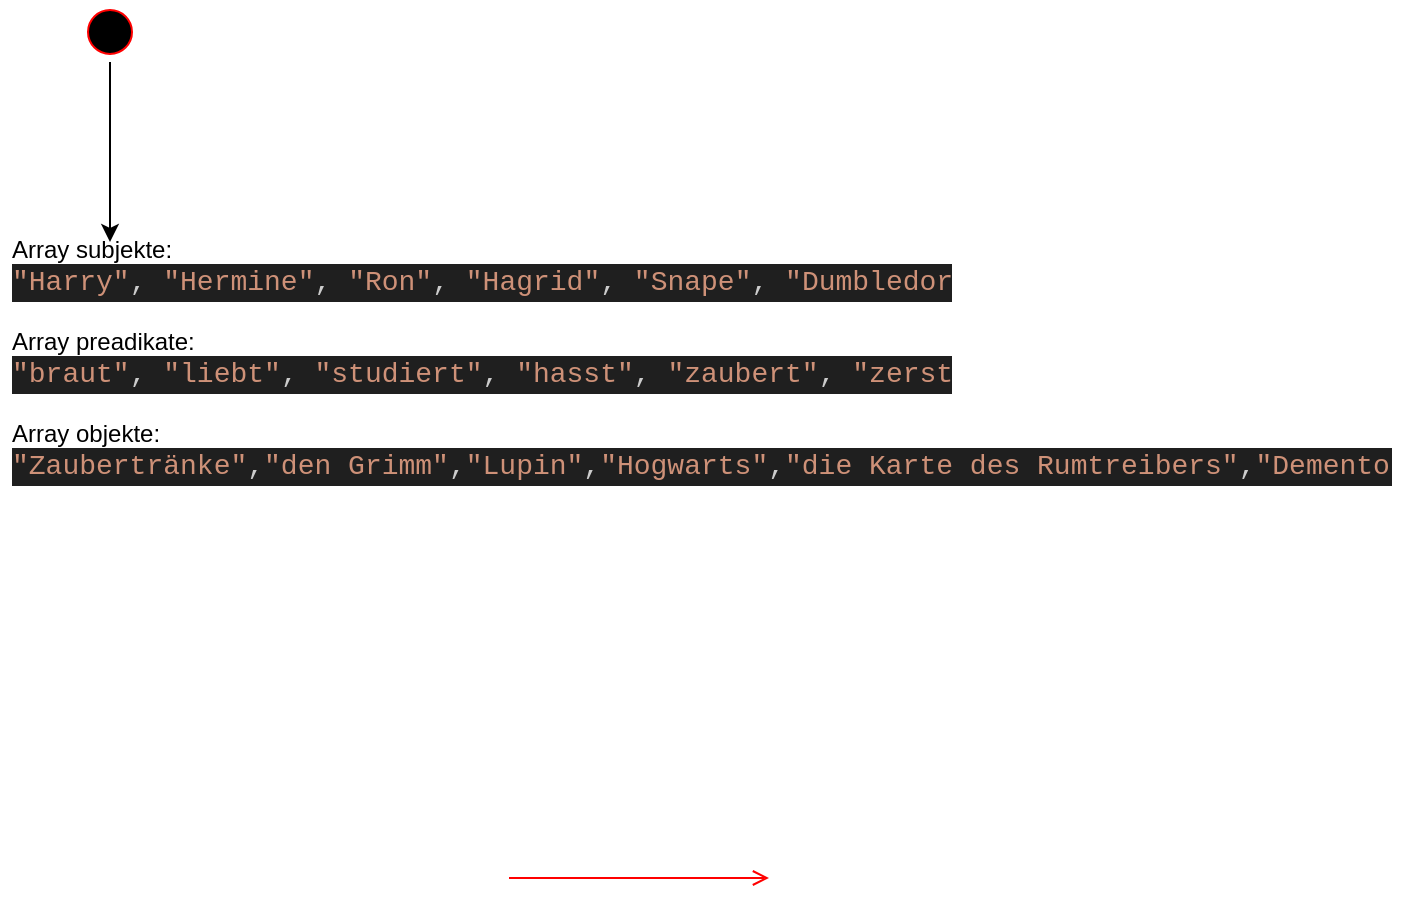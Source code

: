 <mxfile version="24.2.1" type="github">
  <diagram name="Page-1" id="e7e014a7-5840-1c2e-5031-d8a46d1fe8dd">
    <mxGraphModel dx="1434" dy="774" grid="1" gridSize="10" guides="1" tooltips="1" connect="1" arrows="1" fold="1" page="1" pageScale="1" pageWidth="1169" pageHeight="826" background="none" math="0" shadow="0">
      <root>
        <mxCell id="0" />
        <mxCell id="1" parent="0" />
        <mxCell id="20" value="" style="endArrow=open;strokeColor=#FF0000;endFill=1;rounded=0" parent="1" edge="1">
          <mxGeometry relative="1" as="geometry">
            <mxPoint x="464.5" y="478" as="targetPoint" />
            <mxPoint x="334.5" y="478" as="sourcePoint" />
          </mxGeometry>
        </mxCell>
        <mxCell id="J_j2eB8xE7prBiSurx3c-25" style="edgeStyle=orthogonalEdgeStyle;rounded=0;orthogonalLoop=1;jettySize=auto;html=1;" edge="1" parent="1" source="J_j2eB8xE7prBiSurx3c-22">
          <mxGeometry relative="1" as="geometry">
            <mxPoint x="135" y="160" as="targetPoint" />
          </mxGeometry>
        </mxCell>
        <mxCell id="J_j2eB8xE7prBiSurx3c-22" value="" style="ellipse;html=1;shape=startState;fillColor=#000000;strokeColor=#ff0000;" vertex="1" parent="1">
          <mxGeometry x="120" y="40" width="30" height="30" as="geometry" />
        </mxCell>
        <mxCell id="J_j2eB8xE7prBiSurx3c-26" value="Array subjekte:&lt;br&gt;&lt;div data-darkreader-inline-bgcolor=&quot;&quot; data-darkreader-inline-color=&quot;&quot; style=&quot;color: rgb(204, 204, 204); background-color: rgb(31, 31, 31); font-family: Consolas, &amp;quot;Courier New&amp;quot;, monospace; font-weight: normal; font-size: 14px; line-height: 19px; white-space: pre; --darkreader-inline-color: #c8c3bc; --darkreader-inline-bgcolor: #17191a;&quot;&gt;&lt;div&gt;&lt;span data-darkreader-inline-color=&quot;&quot; style=&quot;color: rgb(206, 145, 120); --darkreader-inline-color: #cf947b;&quot;&gt;&quot;Harry&quot;&lt;/span&gt;&lt;span data-darkreader-inline-color=&quot;&quot; style=&quot;color: rgb(204, 204, 204); --darkreader-inline-color: #c8c3bc;&quot;&gt;, &lt;/span&gt;&lt;span data-darkreader-inline-color=&quot;&quot; style=&quot;color: rgb(206, 145, 120); --darkreader-inline-color: #cf947b;&quot;&gt;&quot;Hermine&quot;&lt;/span&gt;&lt;span data-darkreader-inline-color=&quot;&quot; style=&quot;color: rgb(204, 204, 204); --darkreader-inline-color: #c8c3bc;&quot;&gt;, &lt;/span&gt;&lt;span data-darkreader-inline-color=&quot;&quot; style=&quot;color: rgb(206, 145, 120); --darkreader-inline-color: #cf947b;&quot;&gt;&quot;Ron&quot;&lt;/span&gt;&lt;span data-darkreader-inline-color=&quot;&quot; style=&quot;color: rgb(204, 204, 204); --darkreader-inline-color: #c8c3bc;&quot;&gt;, &lt;/span&gt;&lt;span data-darkreader-inline-color=&quot;&quot; style=&quot;color: rgb(206, 145, 120); --darkreader-inline-color: #cf947b;&quot;&gt;&quot;Hagrid&quot;&lt;/span&gt;&lt;span data-darkreader-inline-color=&quot;&quot; style=&quot;color: rgb(204, 204, 204); --darkreader-inline-color: #c8c3bc;&quot;&gt;, &lt;/span&gt;&lt;span data-darkreader-inline-color=&quot;&quot; style=&quot;color: rgb(206, 145, 120); --darkreader-inline-color: #cf947b;&quot;&gt;&quot;Snape&quot;&lt;/span&gt;&lt;span data-darkreader-inline-color=&quot;&quot; style=&quot;color: rgb(204, 204, 204); --darkreader-inline-color: #c8c3bc;&quot;&gt;, &lt;/span&gt;&lt;span data-darkreader-inline-color=&quot;&quot; style=&quot;color: rgb(206, 145, 120); --darkreader-inline-color: #cf947b;&quot;&gt;&quot;Dumbledore&quot;&lt;/span&gt;&lt;/div&gt;&lt;/div&gt;" style="text;strokeColor=none;fillColor=none;align=left;verticalAlign=top;spacingLeft=4;spacingRight=4;overflow=hidden;rotatable=0;points=[[0,0.5],[1,0.5]];portConstraint=eastwest;whiteSpace=wrap;html=1;" vertex="1" parent="1">
          <mxGeometry x="80" y="150" width="480" height="46" as="geometry" />
        </mxCell>
        <mxCell id="J_j2eB8xE7prBiSurx3c-27" value="Array preadikate:&lt;br&gt;&lt;div data-darkreader-inline-bgcolor=&quot;&quot; data-darkreader-inline-color=&quot;&quot; style=&quot;color: rgb(204, 204, 204); background-color: rgb(31, 31, 31); font-family: Consolas, &amp;quot;Courier New&amp;quot;, monospace; font-weight: normal; font-size: 14px; line-height: 19px; white-space: pre; --darkreader-inline-color: #c8c3bc; --darkreader-inline-bgcolor: #17191a;&quot;&gt;&lt;div&gt;&lt;div data-darkreader-inline-bgcolor=&quot;&quot; data-darkreader-inline-color=&quot;&quot; style=&quot;color: rgb(204, 204, 204); background-color: rgb(31, 31, 31); font-family: Consolas, &amp;quot;Courier New&amp;quot;, monospace; font-weight: normal; font-size: 14px; line-height: 19px; white-space: pre; --darkreader-inline-color: #c8c3bc; --darkreader-inline-bgcolor: #17191a;&quot;&gt;&lt;div&gt;&lt;span data-darkreader-inline-color=&quot;&quot; style=&quot;color: rgb(206, 145, 120); --darkreader-inline-color: #cf947b;&quot;&gt;&quot;braut&quot;&lt;/span&gt;&lt;span data-darkreader-inline-color=&quot;&quot; style=&quot;color: rgb(204, 204, 204); --darkreader-inline-color: #c8c3bc;&quot;&gt;, &lt;/span&gt;&lt;span data-darkreader-inline-color=&quot;&quot; style=&quot;color: rgb(206, 145, 120); --darkreader-inline-color: #cf947b;&quot;&gt;&quot;liebt&quot;&lt;/span&gt;&lt;span data-darkreader-inline-color=&quot;&quot; style=&quot;color: rgb(204, 204, 204); --darkreader-inline-color: #c8c3bc;&quot;&gt;, &lt;/span&gt;&lt;span data-darkreader-inline-color=&quot;&quot; style=&quot;color: rgb(206, 145, 120); --darkreader-inline-color: #cf947b;&quot;&gt;&quot;studiert&quot;&lt;/span&gt;&lt;span data-darkreader-inline-color=&quot;&quot; style=&quot;color: rgb(204, 204, 204); --darkreader-inline-color: #c8c3bc;&quot;&gt;, &lt;/span&gt;&lt;span data-darkreader-inline-color=&quot;&quot; style=&quot;color: rgb(206, 145, 120); --darkreader-inline-color: #cf947b;&quot;&gt;&quot;hasst&quot;&lt;/span&gt;&lt;span data-darkreader-inline-color=&quot;&quot; style=&quot;color: rgb(204, 204, 204); --darkreader-inline-color: #c8c3bc;&quot;&gt;, &lt;/span&gt;&lt;span data-darkreader-inline-color=&quot;&quot; style=&quot;color: rgb(206, 145, 120); --darkreader-inline-color: #cf947b;&quot;&gt;&quot;zaubert&quot;&lt;/span&gt;&lt;span data-darkreader-inline-color=&quot;&quot; style=&quot;color: rgb(204, 204, 204); --darkreader-inline-color: #c8c3bc;&quot;&gt;, &lt;/span&gt;&lt;span data-darkreader-inline-color=&quot;&quot; style=&quot;color: rgb(206, 145, 120); --darkreader-inline-color: #cf947b;&quot;&gt;&quot;zerstört&quot;&lt;/span&gt;&lt;/div&gt;&lt;/div&gt;&lt;/div&gt;&lt;/div&gt;" style="text;strokeColor=none;fillColor=none;align=left;verticalAlign=top;spacingLeft=4;spacingRight=4;overflow=hidden;rotatable=0;points=[[0,0.5],[1,0.5]];portConstraint=eastwest;whiteSpace=wrap;html=1;" vertex="1" parent="1">
          <mxGeometry x="80" y="196" width="480" height="46" as="geometry" />
        </mxCell>
        <mxCell id="J_j2eB8xE7prBiSurx3c-29" value="Array objekte:&lt;br&gt;&lt;div data-darkreader-inline-bgcolor=&quot;&quot; data-darkreader-inline-color=&quot;&quot; style=&quot;color: rgb(204, 204, 204); background-color: rgb(31, 31, 31); font-family: Consolas, &amp;quot;Courier New&amp;quot;, monospace; font-weight: normal; font-size: 14px; line-height: 19px; white-space: pre; --darkreader-inline-color: #c8c3bc; --darkreader-inline-bgcolor: #17191a;&quot;&gt;&lt;div&gt;&lt;div data-darkreader-inline-bgcolor=&quot;&quot; data-darkreader-inline-color=&quot;&quot; style=&quot;color: rgb(204, 204, 204); background-color: rgb(31, 31, 31); font-family: Consolas, &amp;quot;Courier New&amp;quot;, monospace; font-weight: normal; font-size: 14px; line-height: 19px; white-space: pre; --darkreader-inline-color: #c8c3bc; --darkreader-inline-bgcolor: #17191a;&quot;&gt;&lt;div&gt;&lt;div data-darkreader-inline-bgcolor=&quot;&quot; data-darkreader-inline-color=&quot;&quot; style=&quot;color: rgb(204, 204, 204); background-color: rgb(31, 31, 31); font-family: Consolas, &amp;quot;Courier New&amp;quot;, monospace; font-weight: normal; font-size: 14px; line-height: 19px; white-space: pre; --darkreader-inline-color: #c8c3bc; --darkreader-inline-bgcolor: #17191a;&quot;&gt;&lt;div&gt;&lt;span data-darkreader-inline-color=&quot;&quot; style=&quot;color: rgb(206, 145, 120); --darkreader-inline-color: #cf947b;&quot;&gt;&quot;Zaubertränke&quot;&lt;/span&gt;&lt;span data-darkreader-inline-color=&quot;&quot; style=&quot;color: rgb(204, 204, 204); --darkreader-inline-color: #c8c3bc;&quot;&gt;,&lt;/span&gt;&lt;span data-darkreader-inline-color=&quot;&quot; style=&quot;color: rgb(206, 145, 120); --darkreader-inline-color: #cf947b;&quot;&gt;&quot;den Grimm&quot;&lt;/span&gt;&lt;span data-darkreader-inline-color=&quot;&quot; style=&quot;color: rgb(204, 204, 204); --darkreader-inline-color: #c8c3bc;&quot;&gt;,&lt;/span&gt;&lt;span data-darkreader-inline-color=&quot;&quot; style=&quot;color: rgb(206, 145, 120); --darkreader-inline-color: #cf947b;&quot;&gt;&quot;Lupin&quot;&lt;/span&gt;&lt;span data-darkreader-inline-color=&quot;&quot; style=&quot;color: rgb(204, 204, 204); --darkreader-inline-color: #c8c3bc;&quot;&gt;,&lt;/span&gt;&lt;span data-darkreader-inline-color=&quot;&quot; style=&quot;color: rgb(206, 145, 120); --darkreader-inline-color: #cf947b;&quot;&gt;&quot;Hogwarts&quot;&lt;/span&gt;&lt;span data-darkreader-inline-color=&quot;&quot; style=&quot;color: rgb(204, 204, 204); --darkreader-inline-color: #c8c3bc;&quot;&gt;,&lt;/span&gt;&lt;span data-darkreader-inline-color=&quot;&quot; style=&quot;color: rgb(206, 145, 120); --darkreader-inline-color: #cf947b;&quot;&gt;&quot;die Karte des Rumtreibers&quot;&lt;/span&gt;&lt;span data-darkreader-inline-color=&quot;&quot; style=&quot;color: rgb(204, 204, 204); --darkreader-inline-color: #c8c3bc;&quot;&gt;,&lt;/span&gt;&lt;span data-darkreader-inline-color=&quot;&quot; style=&quot;color: rgb(206, 145, 120); --darkreader-inline-color: #cf947b;&quot;&gt;&quot;Dementoren&quot;&lt;/span&gt;&lt;/div&gt;&lt;/div&gt;&lt;/div&gt;&lt;/div&gt;&lt;/div&gt;&lt;/div&gt;" style="text;strokeColor=none;fillColor=none;align=left;verticalAlign=top;spacingLeft=4;spacingRight=4;overflow=hidden;rotatable=0;points=[[0,0.5],[1,0.5]];portConstraint=eastwest;whiteSpace=wrap;html=1;" vertex="1" parent="1">
          <mxGeometry x="80" y="242" width="700" height="46" as="geometry" />
        </mxCell>
      </root>
    </mxGraphModel>
  </diagram>
</mxfile>
